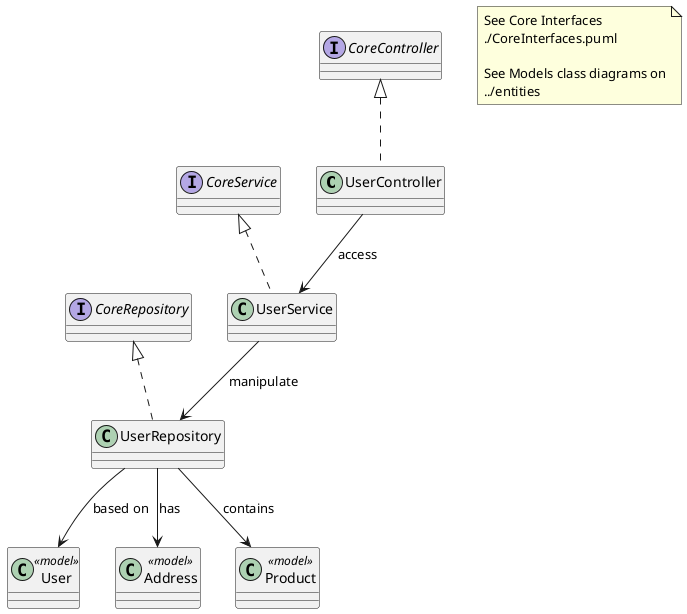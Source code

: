 @startuml

class UserController implements CoreController {}
class UserService implements CoreService {}
class UserRepository implements CoreRepository {}

class User <<model>> {}
class Address <<model>> {}
class Product <<model>> {}

' Relationships
UserController --> UserService : access
UserService --> UserRepository : manipulate
UserRepository --> User : based on
UserRepository --> Address : has
UserRepository --> Product : contains

note as N1
See Core Interfaces
./CoreInterfaces.puml

See Models class diagrams on
../entities
end note

@enduml